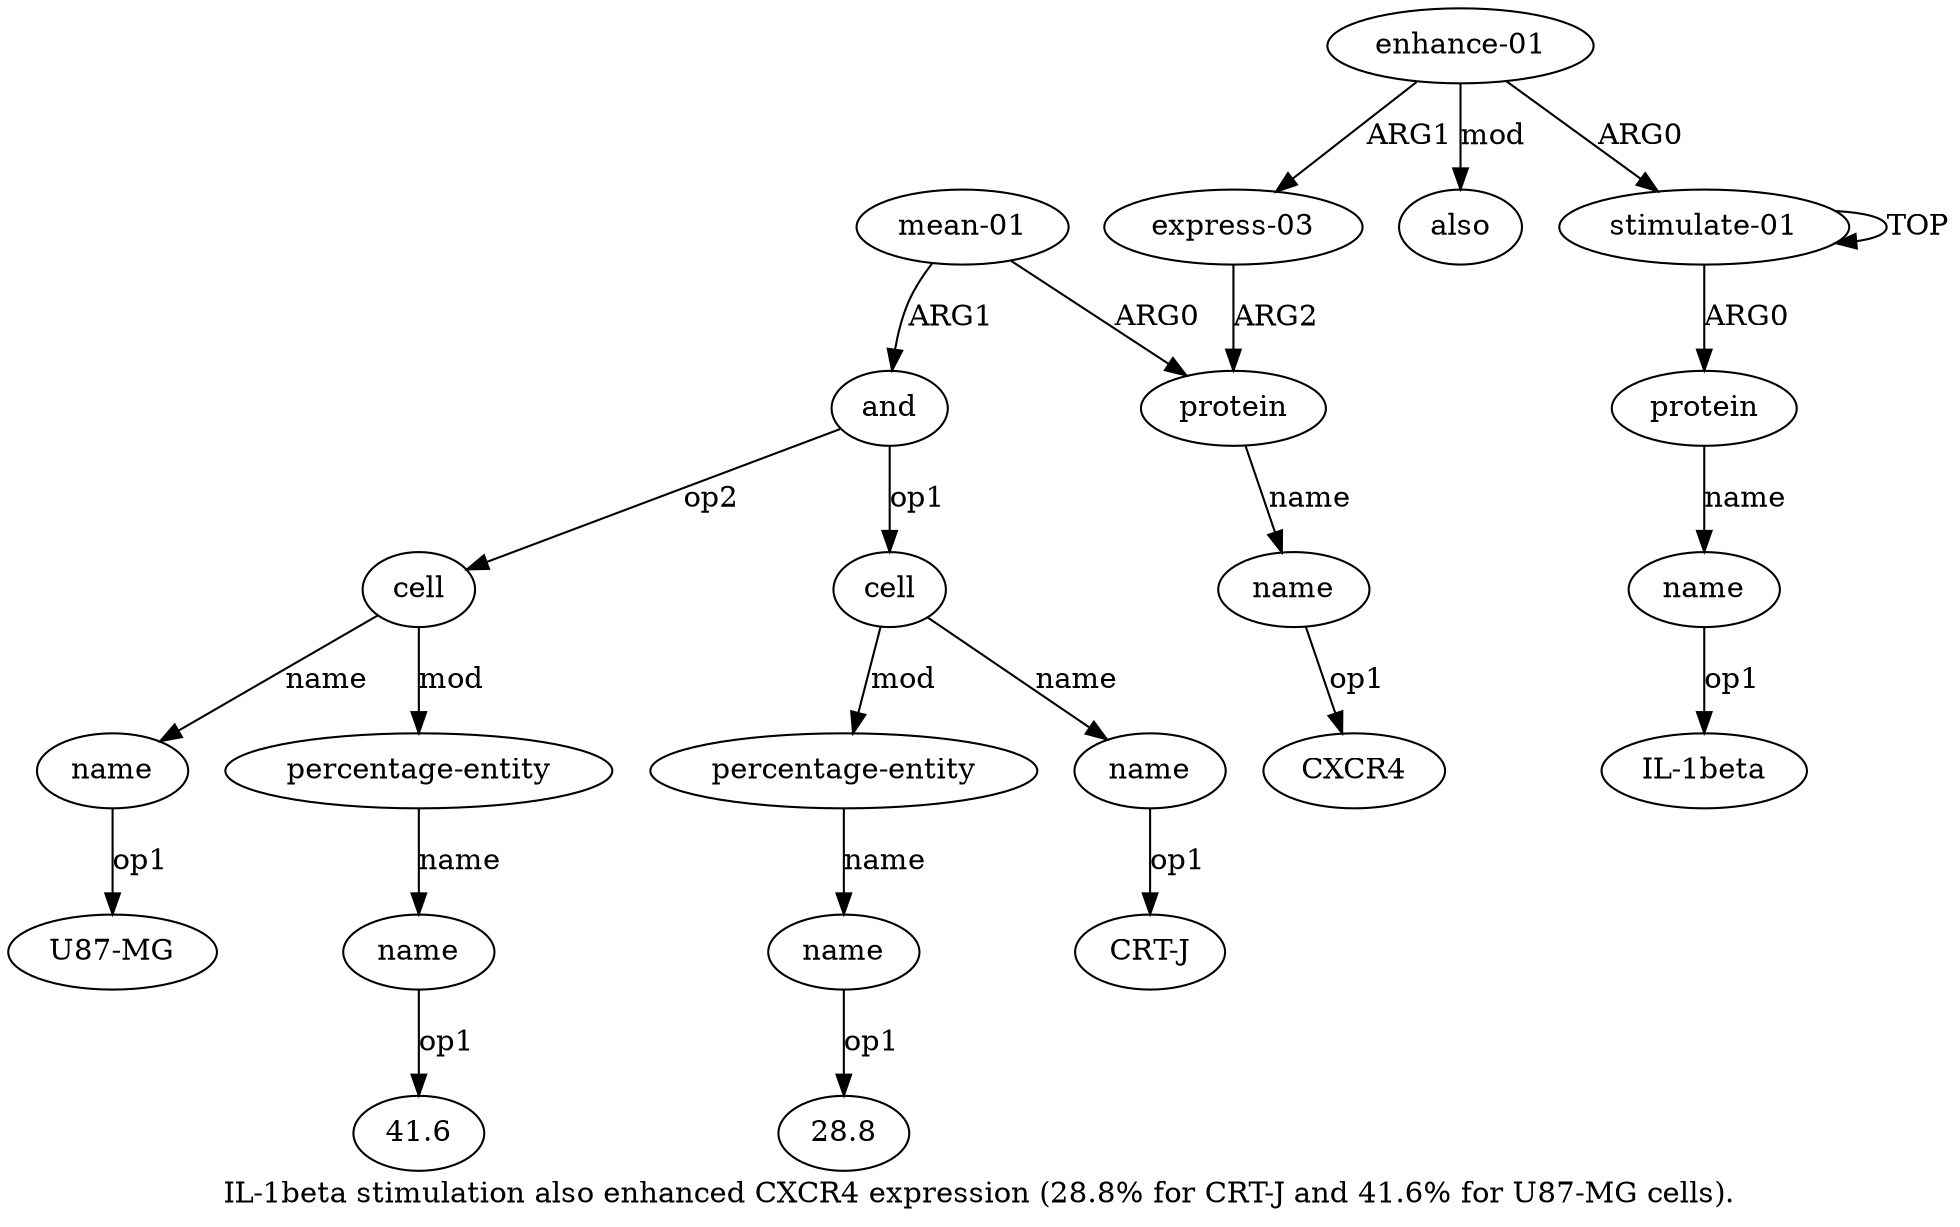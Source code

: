 digraph  {
	graph [label="IL-1beta stimulation also enhanced CXCR4 expression (28.8% for CRT-J and 41.6% for U87-MG cells)."];
	node [label="\N"];
	"a14 U87-MG"	 [color=black,
		gold_ind=-1,
		gold_label="U87-MG",
		label="U87-MG",
		test_ind=-1,
		test_label="U87-MG"];
	"a16 41.6"	 [color=black,
		gold_ind=-1,
		gold_label=41.6,
		label=41.6,
		test_ind=-1,
		test_label=41.6];
	"a6 CXCR4"	 [color=black,
		gold_ind=-1,
		gold_label=CXCR4,
		label=CXCR4,
		test_ind=-1,
		test_label=CXCR4];
	"a2 IL-1beta"	 [color=black,
		gold_ind=-1,
		gold_label="IL-1beta",
		label="IL-1beta",
		test_ind=-1,
		test_label="IL-1beta"];
	"a10 CRT-J"	 [color=black,
		gold_ind=-1,
		gold_label="CRT-J",
		label="CRT-J",
		test_ind=-1,
		test_label="CRT-J"];
	a15	 [color=black,
		gold_ind=15,
		gold_label="percentage-entity",
		label="percentage-entity",
		test_ind=15,
		test_label="percentage-entity"];
	a16	 [color=black,
		gold_ind=16,
		gold_label=name,
		label=name,
		test_ind=16,
		test_label=name];
	a15 -> a16 [key=0,
	color=black,
	gold_label=name,
	label=name,
	test_label=name];
a14 [color=black,
	gold_ind=14,
	gold_label=name,
	label=name,
	test_ind=14,
	test_label=name];
a14 -> "a14 U87-MG" [key=0,
color=black,
gold_label=op1,
label=op1,
test_label=op1];
a17 [color=black,
gold_ind=17,
gold_label=also,
label=also,
test_ind=17,
test_label=also];
a16 -> "a16 41.6" [key=0,
color=black,
gold_label=op1,
label=op1,
test_label=op1];
a11 [color=black,
gold_ind=11,
gold_label="percentage-entity",
label="percentage-entity",
test_ind=11,
test_label="percentage-entity"];
a12 [color=black,
gold_ind=12,
gold_label=name,
label=name,
test_ind=12,
test_label=name];
a11 -> a12 [key=0,
color=black,
gold_label=name,
label=name,
test_label=name];
a10 [color=black,
gold_ind=10,
gold_label=name,
label=name,
test_ind=10,
test_label=name];
a10 -> "a10 CRT-J" [key=0,
color=black,
gold_label=op1,
label=op1,
test_label=op1];
a13 [color=black,
gold_ind=13,
gold_label=cell,
label=cell,
test_ind=13,
test_label=cell];
a13 -> a15 [key=0,
color=black,
gold_label=mod,
label=mod,
test_label=mod];
a13 -> a14 [key=0,
color=black,
gold_label=name,
label=name,
test_label=name];
"a12 28.8" [color=black,
gold_ind=-1,
gold_label=28.8,
label=28.8,
test_ind=-1,
test_label=28.8];
a12 -> "a12 28.8" [key=0,
color=black,
gold_label=op1,
label=op1,
test_label=op1];
a1 [color=black,
gold_ind=1,
gold_label=protein,
label=protein,
test_ind=1,
test_label=protein];
a2 [color=black,
gold_ind=2,
gold_label=name,
label=name,
test_ind=2,
test_label=name];
a1 -> a2 [key=0,
color=black,
gold_label=name,
label=name,
test_label=name];
a0 [color=black,
gold_ind=0,
gold_label="stimulate-01",
label="stimulate-01",
test_ind=0,
test_label="stimulate-01"];
a0 -> a1 [key=0,
color=black,
gold_label=ARG0,
label=ARG0,
test_label=ARG0];
a0 -> a0 [key=0,
color=black,
gold_label=TOP,
label=TOP,
test_label=TOP];
a3 [color=black,
gold_ind=3,
gold_label="enhance-01",
label="enhance-01",
test_ind=3,
test_label="enhance-01"];
a3 -> a17 [key=0,
color=black,
gold_label=mod,
label=mod,
test_label=mod];
a3 -> a0 [key=0,
color=black,
gold_label=ARG0,
label=ARG0,
test_label=ARG0];
a4 [color=black,
gold_ind=4,
gold_label="express-03",
label="express-03",
test_ind=4,
test_label="express-03"];
a3 -> a4 [key=0,
color=black,
gold_label=ARG1,
label=ARG1,
test_label=ARG1];
a2 -> "a2 IL-1beta" [key=0,
color=black,
gold_label=op1,
label=op1,
test_label=op1];
a5 [color=black,
gold_ind=5,
gold_label=protein,
label=protein,
test_ind=5,
test_label=protein];
a6 [color=black,
gold_ind=6,
gold_label=name,
label=name,
test_ind=6,
test_label=name];
a5 -> a6 [key=0,
color=black,
gold_label=name,
label=name,
test_label=name];
a4 -> a5 [key=0,
color=black,
gold_label=ARG2,
label=ARG2,
test_label=ARG2];
a7 [color=black,
gold_ind=7,
gold_label="mean-01",
label="mean-01",
test_ind=7,
test_label="mean-01"];
a7 -> a5 [key=0,
color=black,
gold_label=ARG0,
label=ARG0,
test_label=ARG0];
a8 [color=black,
gold_ind=8,
gold_label=and,
label=and,
test_ind=8,
test_label=and];
a7 -> a8 [key=0,
color=black,
gold_label=ARG1,
label=ARG1,
test_label=ARG1];
a6 -> "a6 CXCR4" [key=0,
color=black,
gold_label=op1,
label=op1,
test_label=op1];
a9 [color=black,
gold_ind=9,
gold_label=cell,
label=cell,
test_ind=9,
test_label=cell];
a9 -> a11 [key=0,
color=black,
gold_label=mod,
label=mod,
test_label=mod];
a9 -> a10 [key=0,
color=black,
gold_label=name,
label=name,
test_label=name];
a8 -> a13 [key=0,
color=black,
gold_label=op2,
label=op2,
test_label=op2];
a8 -> a9 [key=0,
color=black,
gold_label=op1,
label=op1,
test_label=op1];
}
